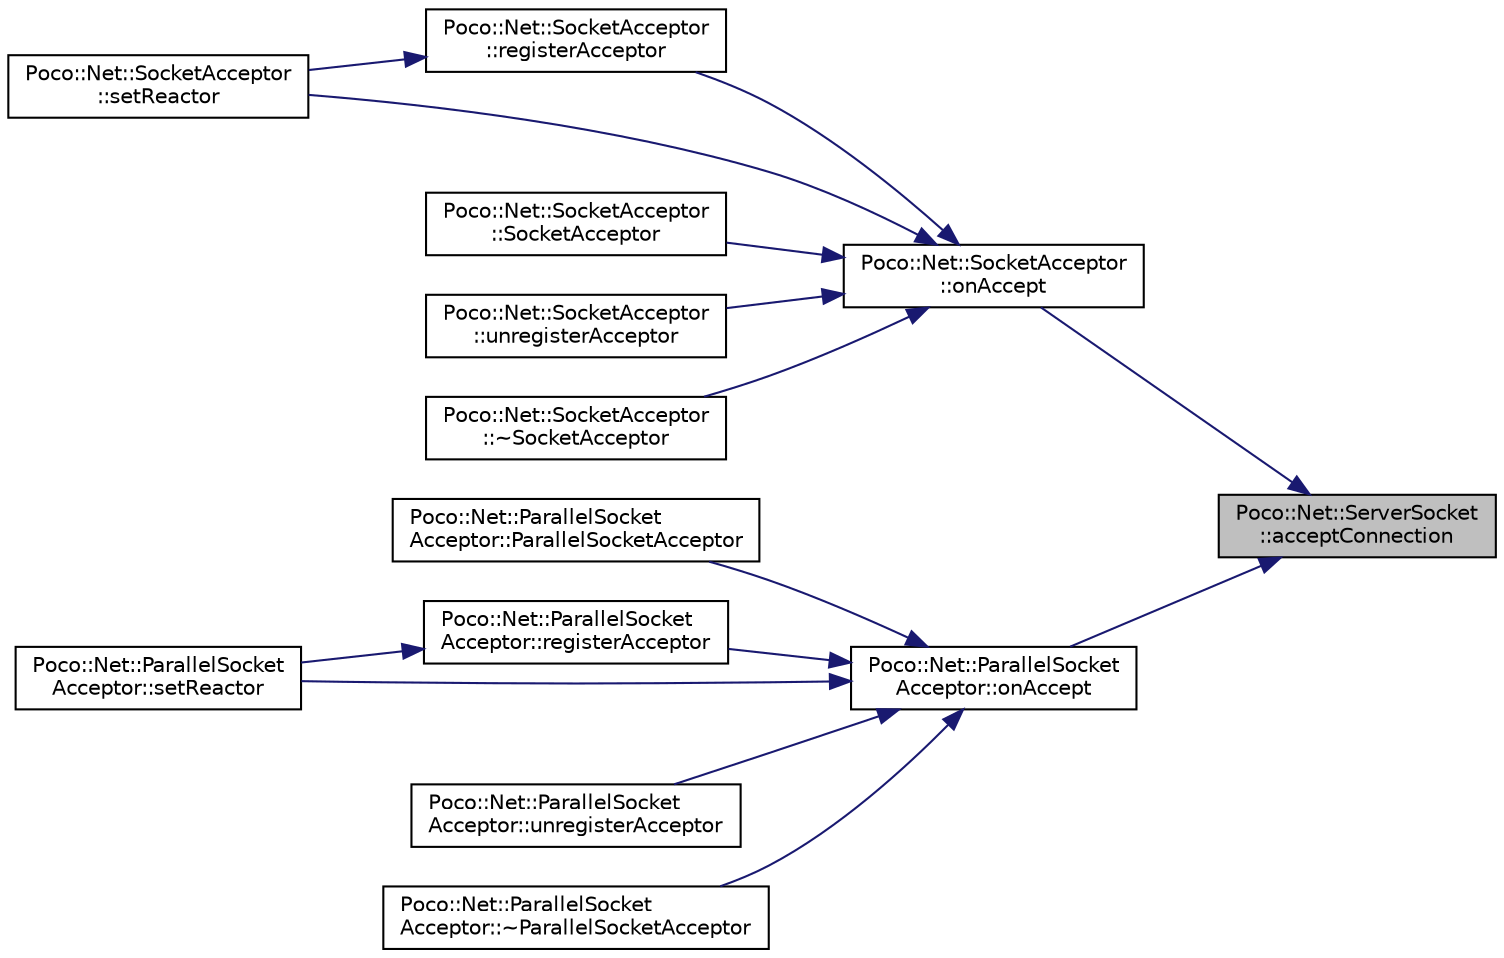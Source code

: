 digraph "Poco::Net::ServerSocket::acceptConnection"
{
 // LATEX_PDF_SIZE
  edge [fontname="Helvetica",fontsize="10",labelfontname="Helvetica",labelfontsize="10"];
  node [fontname="Helvetica",fontsize="10",shape=record];
  rankdir="RL";
  Node1 [label="Poco::Net::ServerSocket\l::acceptConnection",height=0.2,width=0.4,color="black", fillcolor="grey75", style="filled", fontcolor="black",tooltip=" "];
  Node1 -> Node2 [dir="back",color="midnightblue",fontsize="10",style="solid",fontname="Helvetica"];
  Node2 [label="Poco::Net::SocketAcceptor\l::onAccept",height=0.2,width=0.4,color="black", fillcolor="white", style="filled",URL="$classPoco_1_1Net_1_1SocketAcceptor.html#a772ac8c3efee47a16aec7f5d8d424d4c",tooltip="Accepts connection and creates event handler."];
  Node2 -> Node3 [dir="back",color="midnightblue",fontsize="10",style="solid",fontname="Helvetica"];
  Node3 [label="Poco::Net::SocketAcceptor\l::registerAcceptor",height=0.2,width=0.4,color="black", fillcolor="white", style="filled",URL="$classPoco_1_1Net_1_1SocketAcceptor.html#aedc7a9068f171bf4e2577735902e8bf3",tooltip=" "];
  Node3 -> Node4 [dir="back",color="midnightblue",fontsize="10",style="solid",fontname="Helvetica"];
  Node4 [label="Poco::Net::SocketAcceptor\l::setReactor",height=0.2,width=0.4,color="black", fillcolor="white", style="filled",URL="$classPoco_1_1Net_1_1SocketAcceptor.html#ad29ede237f1e2d47240e59d74fd7a215",tooltip="Sets the reactor for this acceptor."];
  Node2 -> Node4 [dir="back",color="midnightblue",fontsize="10",style="solid",fontname="Helvetica"];
  Node2 -> Node5 [dir="back",color="midnightblue",fontsize="10",style="solid",fontname="Helvetica"];
  Node5 [label="Poco::Net::SocketAcceptor\l::SocketAcceptor",height=0.2,width=0.4,color="black", fillcolor="white", style="filled",URL="$classPoco_1_1Net_1_1SocketAcceptor.html#acc09a683644dac3c2063b838806439f4",tooltip=" "];
  Node2 -> Node6 [dir="back",color="midnightblue",fontsize="10",style="solid",fontname="Helvetica"];
  Node6 [label="Poco::Net::SocketAcceptor\l::unregisterAcceptor",height=0.2,width=0.4,color="black", fillcolor="white", style="filled",URL="$classPoco_1_1Net_1_1SocketAcceptor.html#a4f529b68f63fff9d748b4ccf630d5b9e",tooltip=" "];
  Node2 -> Node7 [dir="back",color="midnightblue",fontsize="10",style="solid",fontname="Helvetica"];
  Node7 [label="Poco::Net::SocketAcceptor\l::~SocketAcceptor",height=0.2,width=0.4,color="black", fillcolor="white", style="filled",URL="$classPoco_1_1Net_1_1SocketAcceptor.html#a39f87e1aea246658adbd20f4f7cfdc14",tooltip="Destroys the SocketAcceptor."];
  Node1 -> Node8 [dir="back",color="midnightblue",fontsize="10",style="solid",fontname="Helvetica"];
  Node8 [label="Poco::Net::ParallelSocket\lAcceptor::onAccept",height=0.2,width=0.4,color="black", fillcolor="white", style="filled",URL="$classPoco_1_1Net_1_1ParallelSocketAcceptor.html#a38f858babc9853692aa2da749ce886bf",tooltip="Accepts connection and creates event handler."];
  Node8 -> Node9 [dir="back",color="midnightblue",fontsize="10",style="solid",fontname="Helvetica"];
  Node9 [label="Poco::Net::ParallelSocket\lAcceptor::ParallelSocketAcceptor",height=0.2,width=0.4,color="black", fillcolor="white", style="filled",URL="$classPoco_1_1Net_1_1ParallelSocketAcceptor.html#a1db9da478475fde4ab6cb5ab38721b89",tooltip=" "];
  Node8 -> Node10 [dir="back",color="midnightblue",fontsize="10",style="solid",fontname="Helvetica"];
  Node10 [label="Poco::Net::ParallelSocket\lAcceptor::registerAcceptor",height=0.2,width=0.4,color="black", fillcolor="white", style="filled",URL="$classPoco_1_1Net_1_1ParallelSocketAcceptor.html#a5a87b01e93a0cb5c0646246f2a4bcfde",tooltip=" "];
  Node10 -> Node11 [dir="back",color="midnightblue",fontsize="10",style="solid",fontname="Helvetica"];
  Node11 [label="Poco::Net::ParallelSocket\lAcceptor::setReactor",height=0.2,width=0.4,color="black", fillcolor="white", style="filled",URL="$classPoco_1_1Net_1_1ParallelSocketAcceptor.html#a1746866d4759585584e7f508b168f701",tooltip="Sets the reactor for this acceptor."];
  Node8 -> Node11 [dir="back",color="midnightblue",fontsize="10",style="solid",fontname="Helvetica"];
  Node8 -> Node12 [dir="back",color="midnightblue",fontsize="10",style="solid",fontname="Helvetica"];
  Node12 [label="Poco::Net::ParallelSocket\lAcceptor::unregisterAcceptor",height=0.2,width=0.4,color="black", fillcolor="white", style="filled",URL="$classPoco_1_1Net_1_1ParallelSocketAcceptor.html#a0d04c724457efe626ebc92f6e21007f1",tooltip=" "];
  Node8 -> Node13 [dir="back",color="midnightblue",fontsize="10",style="solid",fontname="Helvetica"];
  Node13 [label="Poco::Net::ParallelSocket\lAcceptor::~ParallelSocketAcceptor",height=0.2,width=0.4,color="black", fillcolor="white", style="filled",URL="$classPoco_1_1Net_1_1ParallelSocketAcceptor.html#a0139d87cc92e3b84fcb264dc242354ff",tooltip="Destroys the ParallelSocketAcceptor."];
}

